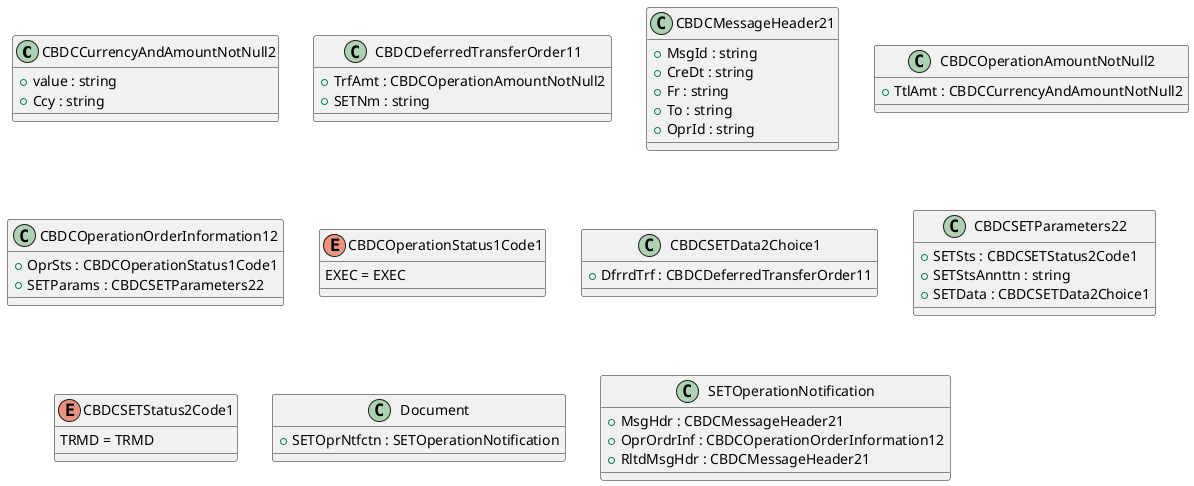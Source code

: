 @startuml

class CBDCCurrencyAndAmountNotNull2 {
    +value : string
    +Ccy : string
}
class CBDCDeferredTransferOrder11 {
    +TrfAmt : CBDCOperationAmountNotNull2
    +SETNm : string
}
class CBDCMessageHeader21 {
    +MsgId : string
    +CreDt : string
    +Fr : string
    +To : string
    +OprId : string
}
class CBDCOperationAmountNotNull2 {
    +TtlAmt : CBDCCurrencyAndAmountNotNull2
}
class CBDCOperationOrderInformation12 {
    +OprSts : CBDCOperationStatus1Code1
    +SETParams : CBDCSETParameters22
}
enum CBDCOperationStatus1Code1 {
    EXEC = EXEC
}
class CBDCSETData2Choice1 {
    +DfrrdTrf : CBDCDeferredTransferOrder11
}
class CBDCSETParameters22 {
    +SETSts : CBDCSETStatus2Code1
    +SETStsAnnttn : string
    +SETData : CBDCSETData2Choice1
}
enum CBDCSETStatus2Code1 {
    TRMD = TRMD
}
class Document {
    +SETOprNtfctn : SETOperationNotification
}
class SETOperationNotification {
    +MsgHdr : CBDCMessageHeader21
    +OprOrdrInf : CBDCOperationOrderInformation12
    +RltdMsgHdr : CBDCMessageHeader21
}

@enduml
